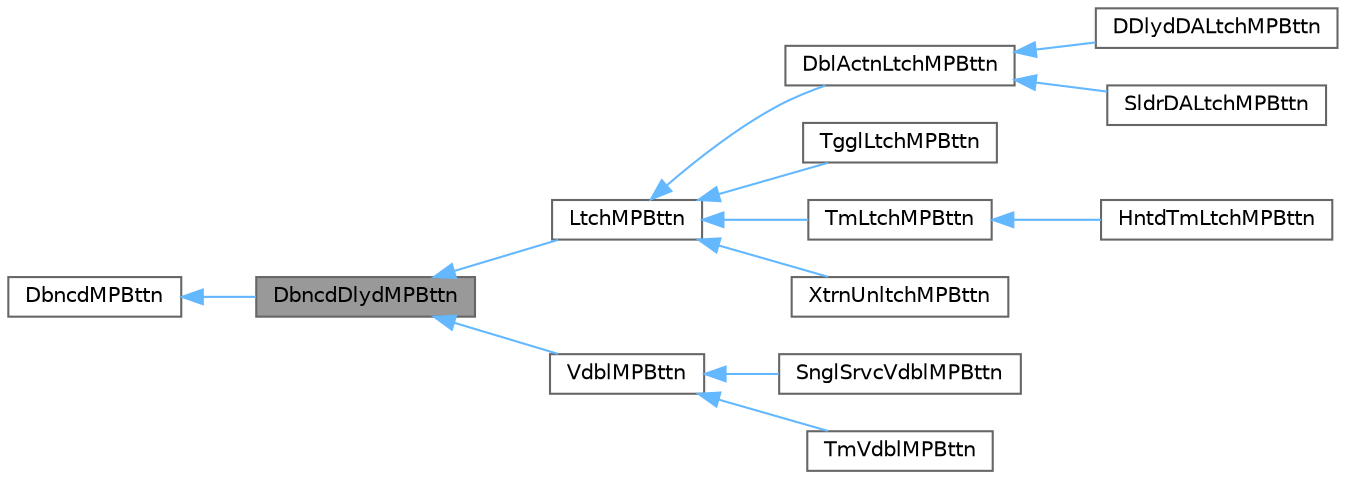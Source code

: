 digraph "DbncdDlydMPBttn"
{
 // LATEX_PDF_SIZE
  bgcolor="transparent";
  edge [fontname=Helvetica,fontsize=10,labelfontname=Helvetica,labelfontsize=10];
  node [fontname=Helvetica,fontsize=10,shape=box,height=0.2,width=0.4];
  rankdir="LR";
  Node1 [id="Node000001",label="DbncdDlydMPBttn",height=0.2,width=0.4,color="gray40", fillcolor="grey60", style="filled", fontcolor="black",tooltip="Models a Debounced Delayed MPB (DD-MPB)."];
  Node2 -> Node1 [id="edge1_Node000001_Node000002",dir="back",color="steelblue1",style="solid",tooltip=" "];
  Node2 [id="Node000002",label="DbncdMPBttn",height=0.2,width=0.4,color="gray40", fillcolor="white", style="filled",URL="$class_dbncd_m_p_bttn.html",tooltip="Base class, models a Debounced Momentary Push Button (D-MPB)."];
  Node1 -> Node3 [id="edge2_Node000001_Node000003",dir="back",color="steelblue1",style="solid",tooltip=" "];
  Node3 [id="Node000003",label="LtchMPBttn",height=0.2,width=0.4,color="gray40", fillcolor="white", style="filled",URL="$class_ltch_m_p_bttn.html",tooltip="Abstract class, base to model Latched Debounced Delayed MPBs (LDD-MPB)."];
  Node3 -> Node4 [id="edge3_Node000003_Node000004",dir="back",color="steelblue1",style="solid",tooltip=" "];
  Node4 [id="Node000004",label="DblActnLtchMPBttn",height=0.2,width=0.4,color="gray40", fillcolor="white", style="filled",URL="$class_dbl_actn_ltch_m_p_bttn.html",tooltip="Abstract class, base to model Double Action LDD-MPBs (DALDD-MPBs)."];
  Node4 -> Node5 [id="edge4_Node000004_Node000005",dir="back",color="steelblue1",style="solid",tooltip=" "];
  Node5 [id="Node000005",label="DDlydDALtchMPBttn",height=0.2,width=0.4,color="gray40", fillcolor="white", style="filled",URL="$class_d_dlyd_d_a_ltch_m_p_bttn.html",tooltip="Models a Debounced Delayed Double Action Latched MPB combo switch (Debounced Delayed DALDD-MPB - DD-D..."];
  Node4 -> Node6 [id="edge5_Node000004_Node000006",dir="back",color="steelblue1",style="solid",tooltip=" "];
  Node6 [id="Node000006",label="SldrDALtchMPBttn",height=0.2,width=0.4,color="gray40", fillcolor="white", style="filled",URL="$class_sldr_d_a_ltch_m_p_bttn.html",tooltip="Models a Slider Double Action LDD-MPB combo switch, a.k.a. off/on/dimmer, a.k.a. off/on/volume radio ..."];
  Node3 -> Node7 [id="edge6_Node000003_Node000007",dir="back",color="steelblue1",style="solid",tooltip=" "];
  Node7 [id="Node000007",label="TgglLtchMPBttn",height=0.2,width=0.4,color="gray40", fillcolor="white", style="filled",URL="$class_tggl_ltch_m_p_bttn.html",tooltip="Models a Toggle Latch DD-MPB, a.k.a. a Toggle Switch (ToLDD-MPB)."];
  Node3 -> Node8 [id="edge7_Node000003_Node000008",dir="back",color="steelblue1",style="solid",tooltip=" "];
  Node8 [id="Node000008",label="TmLtchMPBttn",height=0.2,width=0.4,color="gray40", fillcolor="white", style="filled",URL="$class_tm_ltch_m_p_bttn.html",tooltip="Models a Timer Latch DD-MPB, a.k.a. Timer Switch (TiLDD-MPB)."];
  Node8 -> Node9 [id="edge8_Node000008_Node000009",dir="back",color="steelblue1",style="solid",tooltip=" "];
  Node9 [id="Node000009",label="HntdTmLtchMPBttn",height=0.2,width=0.4,color="gray40", fillcolor="white", style="filled",URL="$class_hntd_tm_ltch_m_p_bttn.html",tooltip="Models a Hinted Timer Latch DD-MPB, a.k.a. Staircase Switch (HTiLDD-MPB)."];
  Node3 -> Node10 [id="edge9_Node000003_Node000010",dir="back",color="steelblue1",style="solid",tooltip=" "];
  Node10 [id="Node000010",label="XtrnUnltchMPBttn",height=0.2,width=0.4,color="gray40", fillcolor="white", style="filled",URL="$class_xtrn_unltch_m_p_bttn.html",tooltip="Models an External Unlatch LDD-MPB, a.k.a. Emergency Latched Switch (XULDD-MPB)"];
  Node1 -> Node11 [id="edge10_Node000001_Node000011",dir="back",color="steelblue1",style="solid",tooltip=" "];
  Node11 [id="Node000011",label="VdblMPBttn",height=0.2,width=0.4,color="gray40", fillcolor="white", style="filled",URL="$class_vdbl_m_p_bttn.html",tooltip="Abstract class, base to model Voidable DD-MPBs (VDD-MPB)."];
  Node11 -> Node12 [id="edge11_Node000011_Node000012",dir="back",color="steelblue1",style="solid",tooltip=" "];
  Node12 [id="Node000012",label="SnglSrvcVdblMPBttn",height=0.2,width=0.4,color="gray40", fillcolor="white", style="filled",URL="$class_sngl_srvc_vdbl_m_p_bttn.html",tooltip="Models a Single Service Voidable DD-MPB a.k.a. Trigger switch (SSVDD-MPB)"];
  Node11 -> Node13 [id="edge12_Node000011_Node000013",dir="back",color="steelblue1",style="solid",tooltip=" "];
  Node13 [id="Node000013",label="TmVdblMPBttn",height=0.2,width=0.4,color="gray40", fillcolor="white", style="filled",URL="$class_tm_vdbl_m_p_bttn.html",tooltip="Models a Time Voidable DD-MPB, a.k.a. Anti-tampering switch (TVDD-MPB)"];
}
